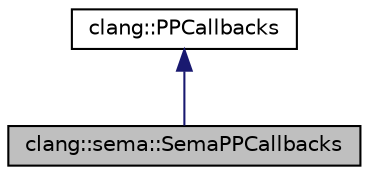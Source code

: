 digraph "clang::sema::SemaPPCallbacks"
{
 // LATEX_PDF_SIZE
  bgcolor="transparent";
  edge [fontname="Helvetica",fontsize="10",labelfontname="Helvetica",labelfontsize="10"];
  node [fontname="Helvetica",fontsize="10",shape=record];
  Node1 [label="clang::sema::SemaPPCallbacks",height=0.2,width=0.4,color="black", fillcolor="grey75", style="filled", fontcolor="black",tooltip=" "];
  Node2 -> Node1 [dir="back",color="midnightblue",fontsize="10",style="solid",fontname="Helvetica"];
  Node2 [label="clang::PPCallbacks",height=0.2,width=0.4,color="black",URL="$classclang_1_1PPCallbacks.html",tooltip="This interface provides a way to observe the actions of the preprocessor as it does its thing."];
}
